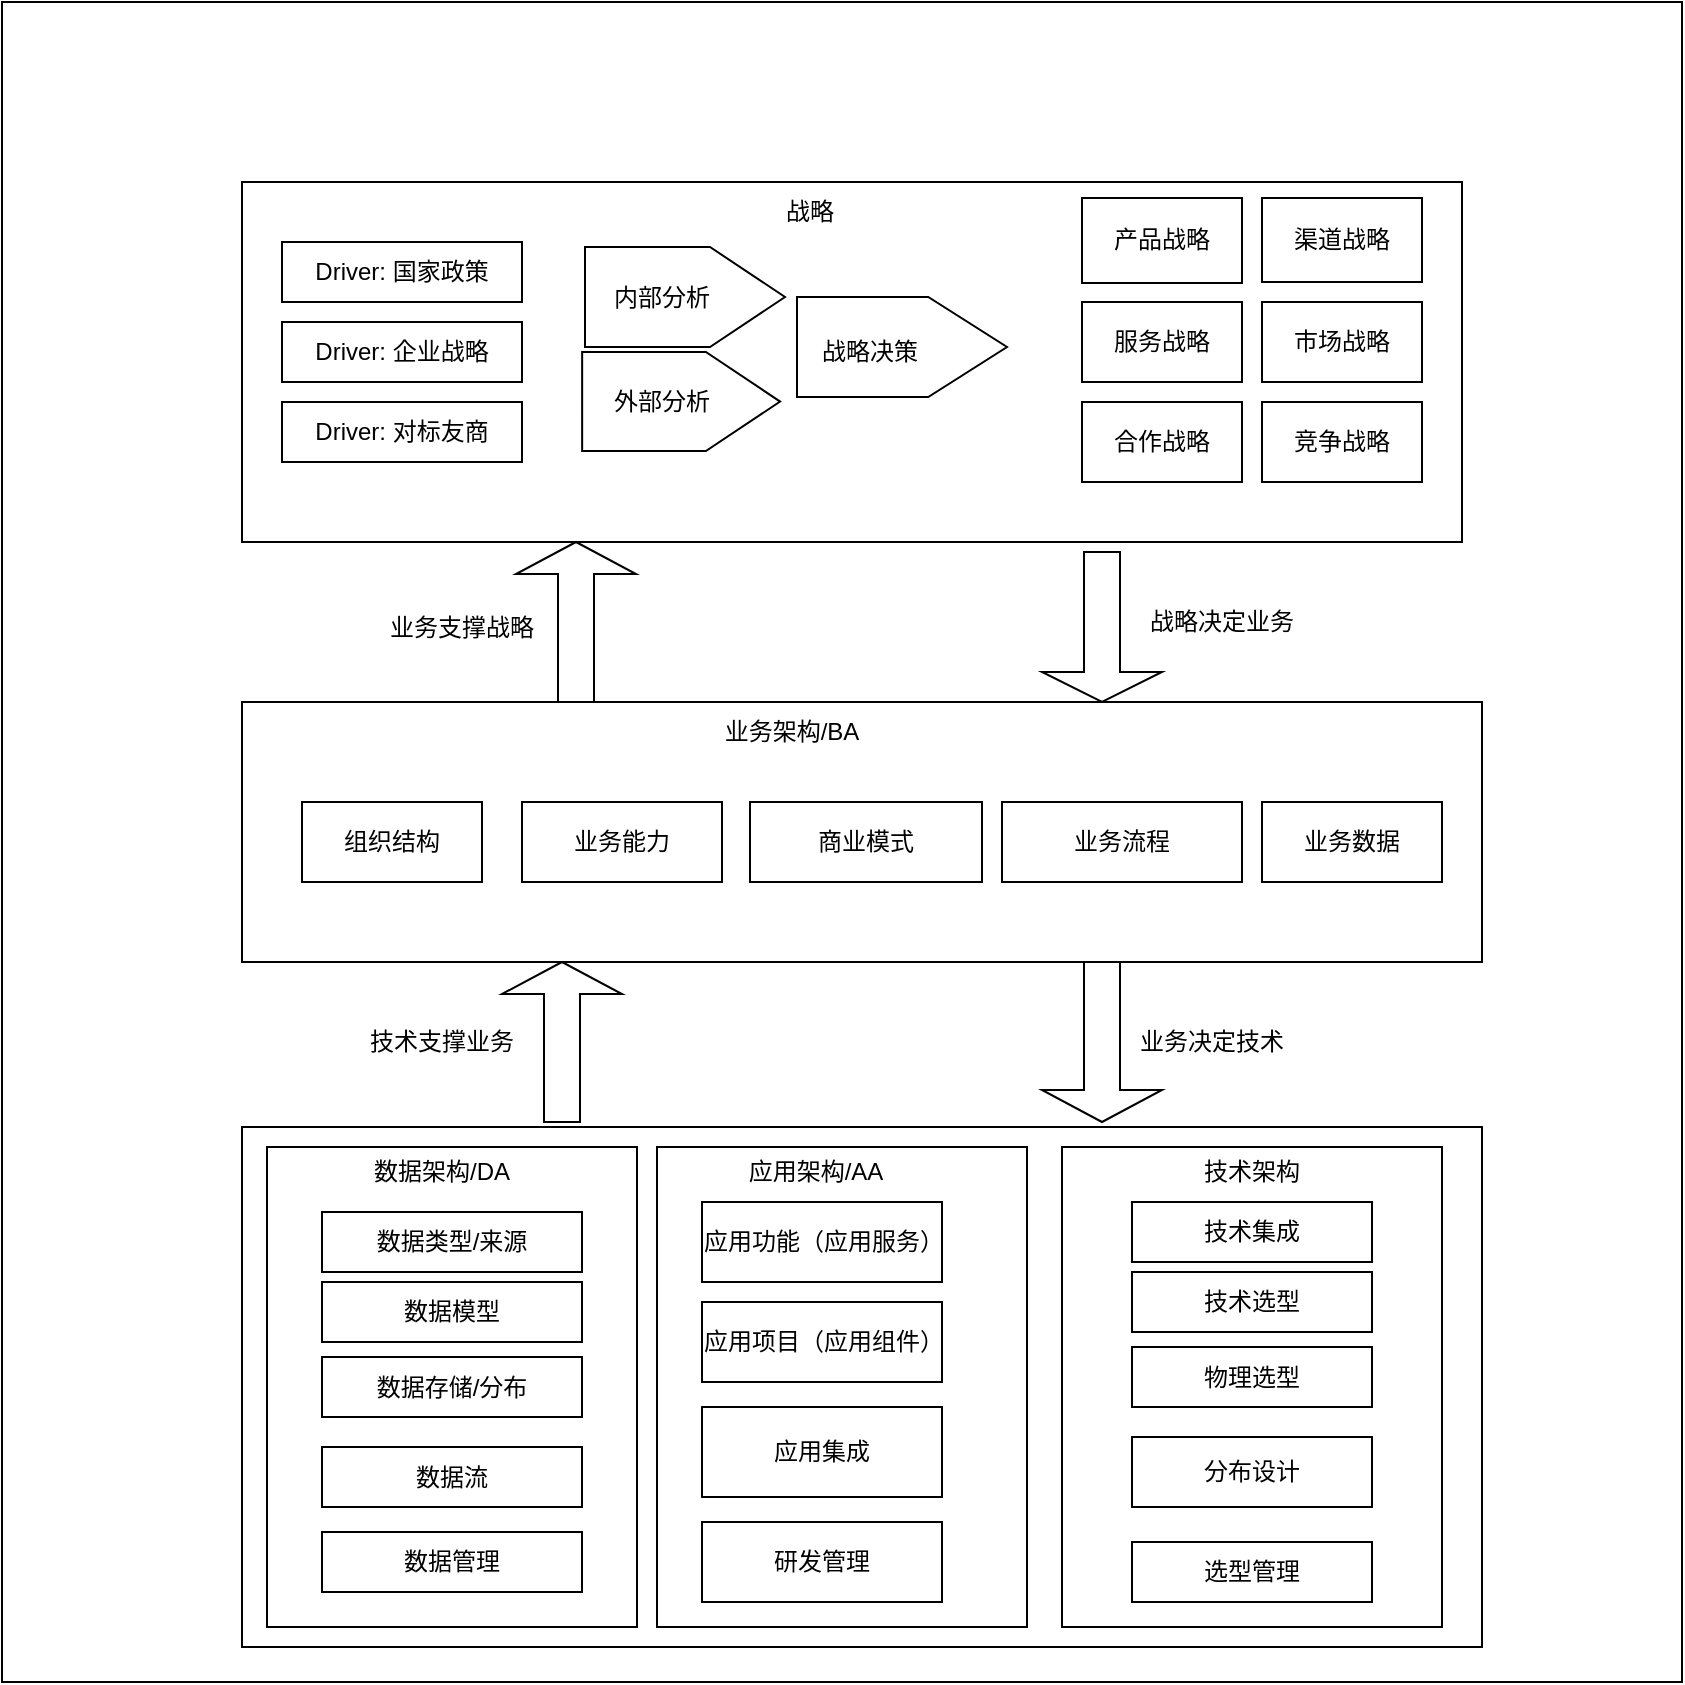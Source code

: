 <mxfile version="22.0.8" type="github">
  <diagram name="第 1 页" id="ab9fbh1dUWwFUqO3Xtwl">
    <mxGraphModel dx="2074" dy="1106" grid="1" gridSize="10" guides="1" tooltips="1" connect="1" arrows="1" fold="1" page="1" pageScale="1" pageWidth="827" pageHeight="1169" math="0" shadow="0">
      <root>
        <mxCell id="0" />
        <mxCell id="1" parent="0" />
        <mxCell id="1bnmUAAr6jeucHgLk03l-3" value="" style="whiteSpace=wrap;html=1;aspect=fixed;" vertex="1" parent="1">
          <mxGeometry x="10" y="260" width="840" height="840" as="geometry" />
        </mxCell>
        <mxCell id="1bnmUAAr6jeucHgLk03l-4" value="" style="rounded=0;whiteSpace=wrap;html=1;" vertex="1" parent="1">
          <mxGeometry x="130" y="350" width="610" height="180" as="geometry" />
        </mxCell>
        <mxCell id="1bnmUAAr6jeucHgLk03l-5" value="" style="rounded=0;whiteSpace=wrap;html=1;" vertex="1" parent="1">
          <mxGeometry x="130" y="610" width="620" height="130" as="geometry" />
        </mxCell>
        <mxCell id="1bnmUAAr6jeucHgLk03l-6" value="" style="rounded=0;whiteSpace=wrap;html=1;" vertex="1" parent="1">
          <mxGeometry x="130" y="822.5" width="620" height="260" as="geometry" />
        </mxCell>
        <mxCell id="1bnmUAAr6jeucHgLk03l-7" value="战略" style="text;html=1;strokeColor=none;fillColor=none;align=center;verticalAlign=middle;whiteSpace=wrap;rounded=0;" vertex="1" parent="1">
          <mxGeometry x="384" y="350" width="60" height="30" as="geometry" />
        </mxCell>
        <mxCell id="1bnmUAAr6jeucHgLk03l-8" value="Driver: 国家政策" style="rounded=0;whiteSpace=wrap;html=1;" vertex="1" parent="1">
          <mxGeometry x="150" y="380" width="120" height="30" as="geometry" />
        </mxCell>
        <mxCell id="1bnmUAAr6jeucHgLk03l-9" value="Driver: 企业战略" style="rounded=0;whiteSpace=wrap;html=1;" vertex="1" parent="1">
          <mxGeometry x="150" y="420" width="120" height="30" as="geometry" />
        </mxCell>
        <mxCell id="1bnmUAAr6jeucHgLk03l-10" value="Driver: 对标友商" style="rounded=0;whiteSpace=wrap;html=1;" vertex="1" parent="1">
          <mxGeometry x="150" y="460" width="120" height="30" as="geometry" />
        </mxCell>
        <mxCell id="1bnmUAAr6jeucHgLk03l-14" value="" style="shape=offPageConnector;whiteSpace=wrap;html=1;rotation=-90;" vertex="1" parent="1">
          <mxGeometry x="326.5" y="357.5" width="50" height="100" as="geometry" />
        </mxCell>
        <mxCell id="1bnmUAAr6jeucHgLk03l-15" value="" style="shape=offPageConnector;whiteSpace=wrap;html=1;rotation=-90;" vertex="1" parent="1">
          <mxGeometry x="324.8" y="410.28" width="49.54" height="98.99" as="geometry" />
        </mxCell>
        <mxCell id="1bnmUAAr6jeucHgLk03l-16" value="内部分析" style="text;html=1;strokeColor=none;fillColor=none;align=center;verticalAlign=middle;whiteSpace=wrap;rounded=0;" vertex="1" parent="1">
          <mxGeometry x="310" y="392.5" width="60" height="30" as="geometry" />
        </mxCell>
        <mxCell id="1bnmUAAr6jeucHgLk03l-17" value="外部分析" style="text;html=1;strokeColor=none;fillColor=none;align=center;verticalAlign=middle;whiteSpace=wrap;rounded=0;" vertex="1" parent="1">
          <mxGeometry x="310" y="444.77" width="60" height="30" as="geometry" />
        </mxCell>
        <mxCell id="1bnmUAAr6jeucHgLk03l-18" value="" style="shape=offPageConnector;whiteSpace=wrap;html=1;rotation=-90;" vertex="1" parent="1">
          <mxGeometry x="435" y="380" width="50" height="105" as="geometry" />
        </mxCell>
        <mxCell id="1bnmUAAr6jeucHgLk03l-19" value="战略决策" style="text;html=1;strokeColor=none;fillColor=none;align=center;verticalAlign=middle;whiteSpace=wrap;rounded=0;" vertex="1" parent="1">
          <mxGeometry x="414" y="420" width="60" height="30" as="geometry" />
        </mxCell>
        <mxCell id="1bnmUAAr6jeucHgLk03l-20" value="产品战略" style="rounded=0;whiteSpace=wrap;html=1;" vertex="1" parent="1">
          <mxGeometry x="550" y="358" width="80" height="42.5" as="geometry" />
        </mxCell>
        <mxCell id="1bnmUAAr6jeucHgLk03l-21" value="渠道战略" style="rounded=0;whiteSpace=wrap;html=1;" vertex="1" parent="1">
          <mxGeometry x="640" y="358" width="80" height="42" as="geometry" />
        </mxCell>
        <mxCell id="1bnmUAAr6jeucHgLk03l-22" value="服务战略" style="rounded=0;whiteSpace=wrap;html=1;" vertex="1" parent="1">
          <mxGeometry x="550" y="410" width="80" height="40" as="geometry" />
        </mxCell>
        <mxCell id="1bnmUAAr6jeucHgLk03l-23" value="市场战略" style="rounded=0;whiteSpace=wrap;html=1;" vertex="1" parent="1">
          <mxGeometry x="640" y="410" width="80" height="40" as="geometry" />
        </mxCell>
        <mxCell id="1bnmUAAr6jeucHgLk03l-24" value="合作战略" style="rounded=0;whiteSpace=wrap;html=1;" vertex="1" parent="1">
          <mxGeometry x="550" y="460" width="80" height="40" as="geometry" />
        </mxCell>
        <mxCell id="1bnmUAAr6jeucHgLk03l-25" value="竞争战略" style="rounded=0;whiteSpace=wrap;html=1;" vertex="1" parent="1">
          <mxGeometry x="640" y="460" width="80" height="40" as="geometry" />
        </mxCell>
        <mxCell id="1bnmUAAr6jeucHgLk03l-31" value="" style="shape=singleArrow;direction=south;whiteSpace=wrap;html=1;" vertex="1" parent="1">
          <mxGeometry x="530" y="535" width="60" height="75" as="geometry" />
        </mxCell>
        <mxCell id="1bnmUAAr6jeucHgLk03l-32" value="业务架构/BA" style="text;html=1;strokeColor=none;fillColor=none;align=center;verticalAlign=middle;whiteSpace=wrap;rounded=0;" vertex="1" parent="1">
          <mxGeometry x="360" y="610" width="90" height="30" as="geometry" />
        </mxCell>
        <mxCell id="1bnmUAAr6jeucHgLk03l-33" value="组织结构" style="rounded=0;whiteSpace=wrap;html=1;" vertex="1" parent="1">
          <mxGeometry x="160" y="660" width="90" height="40" as="geometry" />
        </mxCell>
        <mxCell id="1bnmUAAr6jeucHgLk03l-34" value="业务能力" style="rounded=0;whiteSpace=wrap;html=1;" vertex="1" parent="1">
          <mxGeometry x="270" y="660" width="100" height="40" as="geometry" />
        </mxCell>
        <mxCell id="1bnmUAAr6jeucHgLk03l-35" value="商业模式" style="rounded=0;whiteSpace=wrap;html=1;" vertex="1" parent="1">
          <mxGeometry x="384" y="660" width="116" height="40" as="geometry" />
        </mxCell>
        <mxCell id="1bnmUAAr6jeucHgLk03l-36" value="业务流程" style="rounded=0;whiteSpace=wrap;html=1;" vertex="1" parent="1">
          <mxGeometry x="510" y="660" width="120" height="40" as="geometry" />
        </mxCell>
        <mxCell id="1bnmUAAr6jeucHgLk03l-37" value="业务数据" style="rounded=0;whiteSpace=wrap;html=1;" vertex="1" parent="1">
          <mxGeometry x="640" y="660" width="90" height="40" as="geometry" />
        </mxCell>
        <mxCell id="1bnmUAAr6jeucHgLk03l-38" value="" style="rounded=0;whiteSpace=wrap;html=1;" vertex="1" parent="1">
          <mxGeometry x="142.5" y="832.5" width="185" height="240" as="geometry" />
        </mxCell>
        <mxCell id="1bnmUAAr6jeucHgLk03l-39" value="" style="rounded=0;whiteSpace=wrap;html=1;" vertex="1" parent="1">
          <mxGeometry x="337.5" y="832.5" width="185" height="240" as="geometry" />
        </mxCell>
        <mxCell id="1bnmUAAr6jeucHgLk03l-40" value="" style="rounded=0;whiteSpace=wrap;html=1;" vertex="1" parent="1">
          <mxGeometry x="540" y="832.5" width="190" height="240" as="geometry" />
        </mxCell>
        <mxCell id="1bnmUAAr6jeucHgLk03l-41" value="数据架构/DA" style="text;html=1;strokeColor=none;fillColor=none;align=center;verticalAlign=middle;whiteSpace=wrap;rounded=0;" vertex="1" parent="1">
          <mxGeometry x="190" y="830" width="80" height="30" as="geometry" />
        </mxCell>
        <mxCell id="1bnmUAAr6jeucHgLk03l-42" value="数据类型/来源" style="rounded=0;whiteSpace=wrap;html=1;" vertex="1" parent="1">
          <mxGeometry x="170" y="865" width="130" height="30" as="geometry" />
        </mxCell>
        <mxCell id="1bnmUAAr6jeucHgLk03l-43" value="数据存储/分布" style="rounded=0;whiteSpace=wrap;html=1;" vertex="1" parent="1">
          <mxGeometry x="170" y="937.5" width="130" height="30" as="geometry" />
        </mxCell>
        <mxCell id="1bnmUAAr6jeucHgLk03l-44" value="数据流" style="rounded=0;whiteSpace=wrap;html=1;" vertex="1" parent="1">
          <mxGeometry x="170" y="982.5" width="130" height="30" as="geometry" />
        </mxCell>
        <mxCell id="1bnmUAAr6jeucHgLk03l-45" value="数据模型" style="rounded=0;whiteSpace=wrap;html=1;" vertex="1" parent="1">
          <mxGeometry x="170" y="900" width="130" height="30" as="geometry" />
        </mxCell>
        <mxCell id="1bnmUAAr6jeucHgLk03l-46" value="数据管理" style="rounded=0;whiteSpace=wrap;html=1;" vertex="1" parent="1">
          <mxGeometry x="170" y="1025" width="130" height="30" as="geometry" />
        </mxCell>
        <mxCell id="1bnmUAAr6jeucHgLk03l-47" value="应用架构/AA" style="text;html=1;strokeColor=none;fillColor=none;align=center;verticalAlign=middle;whiteSpace=wrap;rounded=0;" vertex="1" parent="1">
          <mxGeometry x="374.34" y="830" width="86" height="30" as="geometry" />
        </mxCell>
        <mxCell id="1bnmUAAr6jeucHgLk03l-48" value="应用功能（应用服务）" style="rounded=0;whiteSpace=wrap;html=1;" vertex="1" parent="1">
          <mxGeometry x="360" y="860" width="120" height="40" as="geometry" />
        </mxCell>
        <mxCell id="1bnmUAAr6jeucHgLk03l-49" value="应用项目（应用组件）" style="rounded=0;whiteSpace=wrap;html=1;" vertex="1" parent="1">
          <mxGeometry x="360" y="910" width="120" height="40" as="geometry" />
        </mxCell>
        <mxCell id="1bnmUAAr6jeucHgLk03l-50" value="应用集成" style="rounded=0;whiteSpace=wrap;html=1;" vertex="1" parent="1">
          <mxGeometry x="360" y="962.5" width="120" height="45" as="geometry" />
        </mxCell>
        <mxCell id="1bnmUAAr6jeucHgLk03l-51" value="研发管理" style="rounded=0;whiteSpace=wrap;html=1;" vertex="1" parent="1">
          <mxGeometry x="360" y="1020" width="120" height="40" as="geometry" />
        </mxCell>
        <mxCell id="1bnmUAAr6jeucHgLk03l-52" value="技术架构" style="text;html=1;strokeColor=none;fillColor=none;align=center;verticalAlign=middle;whiteSpace=wrap;rounded=0;" vertex="1" parent="1">
          <mxGeometry x="605" y="830" width="60" height="30" as="geometry" />
        </mxCell>
        <mxCell id="1bnmUAAr6jeucHgLk03l-53" value="技术集成" style="rounded=0;whiteSpace=wrap;html=1;" vertex="1" parent="1">
          <mxGeometry x="575" y="860" width="120" height="30" as="geometry" />
        </mxCell>
        <mxCell id="1bnmUAAr6jeucHgLk03l-54" value="技术选型" style="rounded=0;whiteSpace=wrap;html=1;" vertex="1" parent="1">
          <mxGeometry x="575" y="895" width="120" height="30" as="geometry" />
        </mxCell>
        <mxCell id="1bnmUAAr6jeucHgLk03l-55" value="分布设计" style="rounded=0;whiteSpace=wrap;html=1;" vertex="1" parent="1">
          <mxGeometry x="575" y="977.5" width="120" height="35" as="geometry" />
        </mxCell>
        <mxCell id="1bnmUAAr6jeucHgLk03l-56" value="物理选型" style="rounded=0;whiteSpace=wrap;html=1;" vertex="1" parent="1">
          <mxGeometry x="575" y="932.5" width="120" height="30" as="geometry" />
        </mxCell>
        <mxCell id="1bnmUAAr6jeucHgLk03l-57" value="选型管理" style="rounded=0;whiteSpace=wrap;html=1;" vertex="1" parent="1">
          <mxGeometry x="575" y="1030" width="120" height="30" as="geometry" />
        </mxCell>
        <mxCell id="1bnmUAAr6jeucHgLk03l-58" value="" style="shape=singleArrow;direction=south;whiteSpace=wrap;html=1;" vertex="1" parent="1">
          <mxGeometry x="530" y="740" width="60" height="80" as="geometry" />
        </mxCell>
        <mxCell id="1bnmUAAr6jeucHgLk03l-59" value="" style="shape=singleArrow;direction=north;whiteSpace=wrap;html=1;" vertex="1" parent="1">
          <mxGeometry x="260" y="740" width="60" height="80" as="geometry" />
        </mxCell>
        <mxCell id="1bnmUAAr6jeucHgLk03l-60" value="" style="shape=singleArrow;direction=north;whiteSpace=wrap;html=1;" vertex="1" parent="1">
          <mxGeometry x="267" y="530" width="60" height="80" as="geometry" />
        </mxCell>
        <mxCell id="1bnmUAAr6jeucHgLk03l-61" value="业务支撑战略" style="text;html=1;strokeColor=none;fillColor=none;align=center;verticalAlign=middle;whiteSpace=wrap;rounded=0;" vertex="1" parent="1">
          <mxGeometry x="180" y="557.5" width="120" height="30" as="geometry" />
        </mxCell>
        <mxCell id="1bnmUAAr6jeucHgLk03l-62" value="技术支撑业务" style="text;html=1;strokeColor=none;fillColor=none;align=center;verticalAlign=middle;whiteSpace=wrap;rounded=0;" vertex="1" parent="1">
          <mxGeometry x="180" y="765" width="100" height="30" as="geometry" />
        </mxCell>
        <mxCell id="1bnmUAAr6jeucHgLk03l-63" value="业务决定技术" style="text;html=1;strokeColor=none;fillColor=none;align=center;verticalAlign=middle;whiteSpace=wrap;rounded=0;" vertex="1" parent="1">
          <mxGeometry x="570" y="765" width="90" height="30" as="geometry" />
        </mxCell>
        <mxCell id="1bnmUAAr6jeucHgLk03l-64" value="战略决定业务" style="text;html=1;strokeColor=none;fillColor=none;align=center;verticalAlign=middle;whiteSpace=wrap;rounded=0;" vertex="1" parent="1">
          <mxGeometry x="570" y="555" width="100" height="30" as="geometry" />
        </mxCell>
      </root>
    </mxGraphModel>
  </diagram>
</mxfile>

